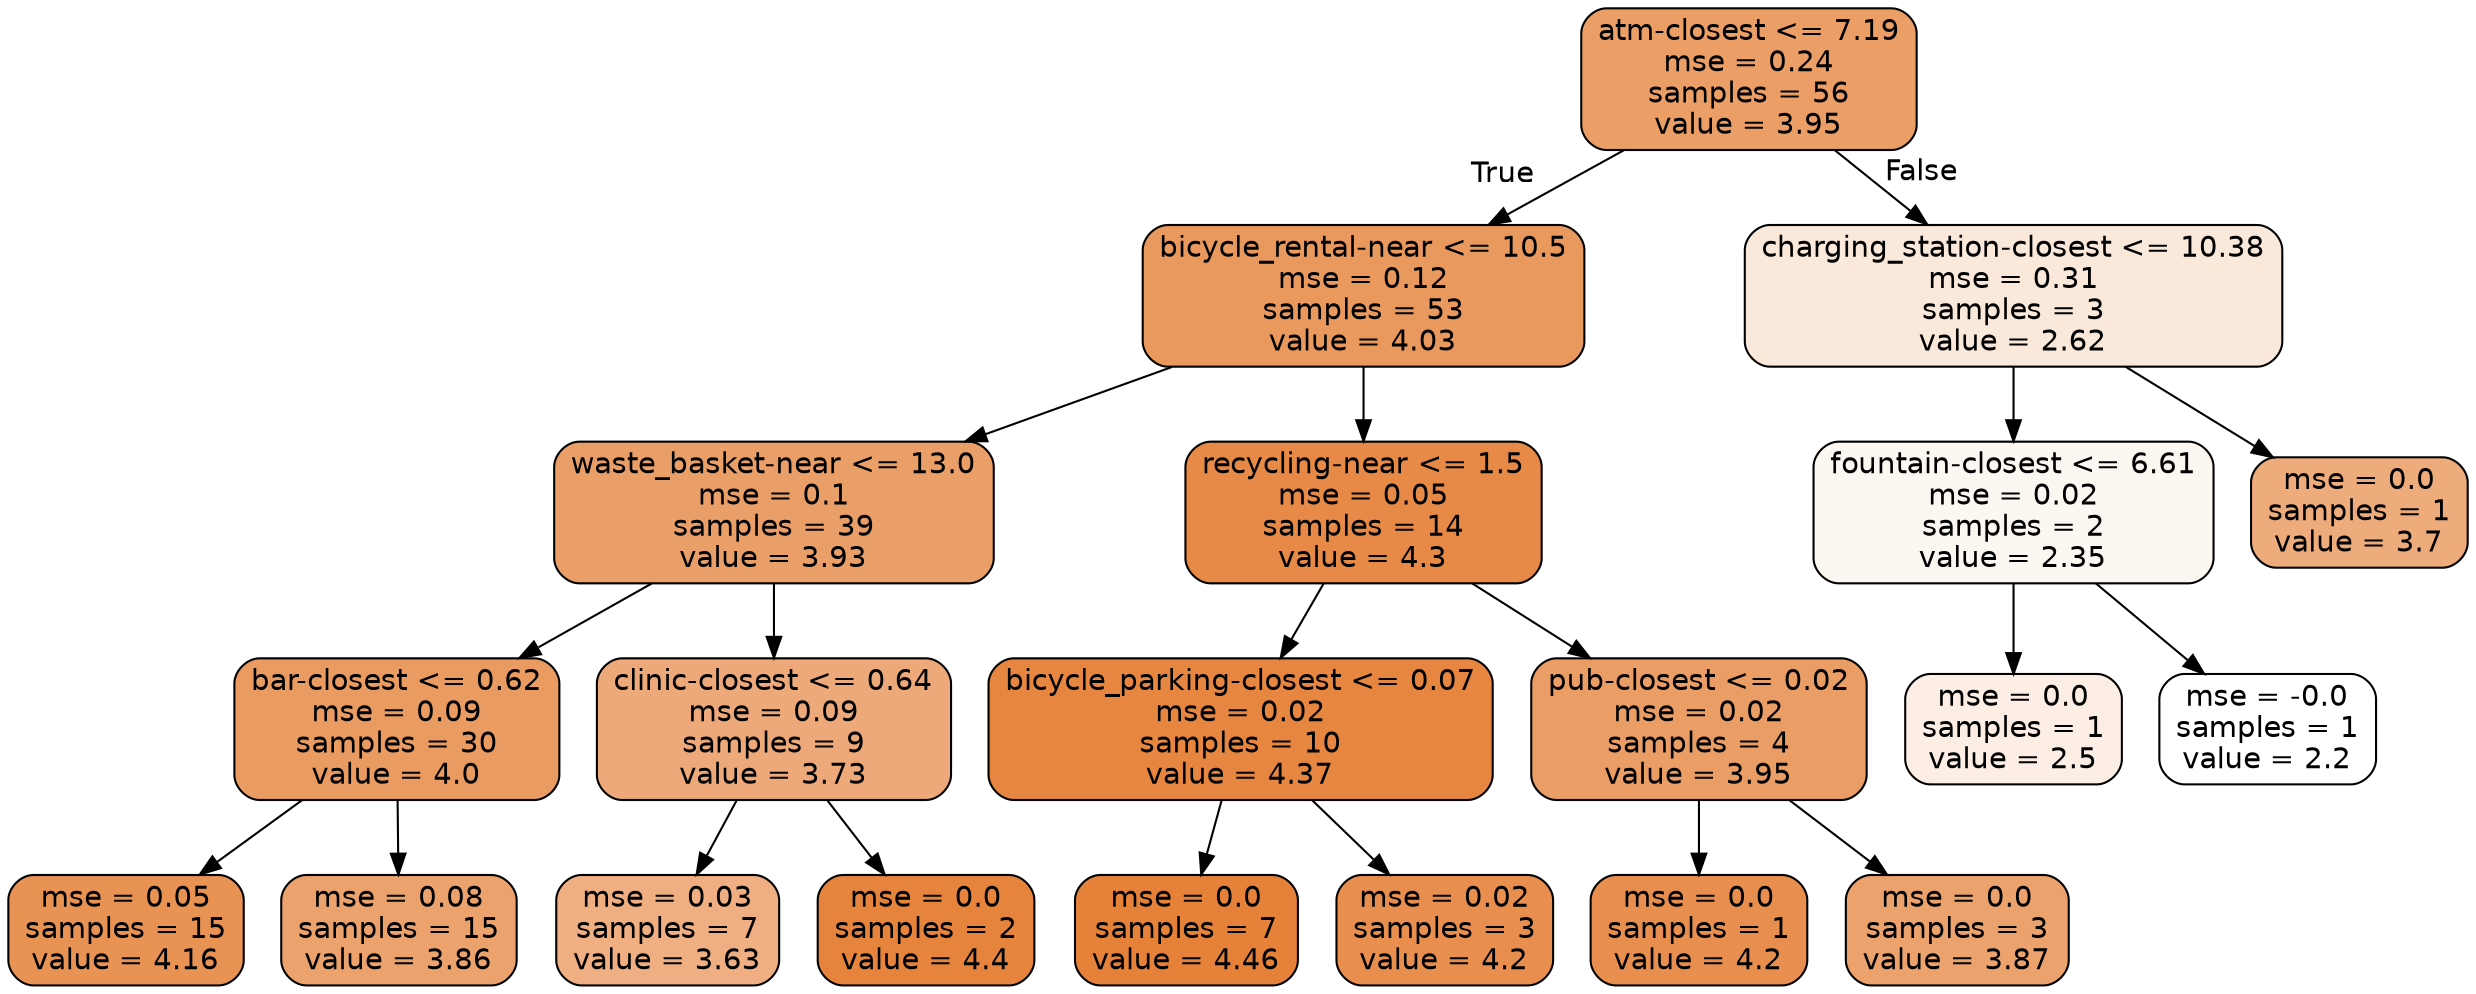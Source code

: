 digraph Tree {
node [shape=box, style="filled, rounded", color="black", fontname=helvetica] ;
edge [fontname=helvetica] ;
0 [label="atm-closest <= 7.19\nmse = 0.24\nsamples = 56\nvalue = 3.95", fillcolor="#eb9e66"] ;
1 [label="bicycle_rental-near <= 10.5\nmse = 0.12\nsamples = 53\nvalue = 4.03", fillcolor="#ea995e"] ;
0 -> 1 [labeldistance=2.5, labelangle=45, headlabel="True"] ;
3 [label="waste_basket-near <= 13.0\nmse = 0.1\nsamples = 39\nvalue = 3.93", fillcolor="#eb9f68"] ;
1 -> 3 ;
7 [label="bar-closest <= 0.62\nmse = 0.09\nsamples = 30\nvalue = 4.0", fillcolor="#ea9b61"] ;
3 -> 7 ;
11 [label="mse = 0.05\nsamples = 15\nvalue = 4.16", fillcolor="#e89253"] ;
7 -> 11 ;
12 [label="mse = 0.08\nsamples = 15\nvalue = 3.86", fillcolor="#eca26d"] ;
7 -> 12 ;
8 [label="clinic-closest <= 0.64\nmse = 0.09\nsamples = 9\nvalue = 3.73", fillcolor="#eda979"] ;
3 -> 8 ;
9 [label="mse = 0.03\nsamples = 7\nvalue = 3.63", fillcolor="#efaf82"] ;
8 -> 9 ;
10 [label="mse = 0.0\nsamples = 2\nvalue = 4.4", fillcolor="#e6843e"] ;
8 -> 10 ;
4 [label="recycling-near <= 1.5\nmse = 0.05\nsamples = 14\nvalue = 4.3", fillcolor="#e78a47"] ;
1 -> 4 ;
13 [label="bicycle_parking-closest <= 0.07\nmse = 0.02\nsamples = 10\nvalue = 4.37", fillcolor="#e68641"] ;
4 -> 13 ;
15 [label="mse = 0.0\nsamples = 7\nvalue = 4.46", fillcolor="#e58139"] ;
13 -> 15 ;
16 [label="mse = 0.02\nsamples = 3\nvalue = 4.2", fillcolor="#e88f50"] ;
13 -> 16 ;
14 [label="pub-closest <= 0.02\nmse = 0.02\nsamples = 4\nvalue = 3.95", fillcolor="#eb9d66"] ;
4 -> 14 ;
19 [label="mse = 0.0\nsamples = 1\nvalue = 4.2", fillcolor="#e88f50"] ;
14 -> 19 ;
20 [label="mse = 0.0\nsamples = 3\nvalue = 3.87", fillcolor="#eca26d"] ;
14 -> 20 ;
2 [label="charging_station-closest <= 10.38\nmse = 0.31\nsamples = 3\nvalue = 2.62", fillcolor="#fae8da"] ;
0 -> 2 [labeldistance=2.5, labelangle=-45, headlabel="False"] ;
5 [label="fountain-closest <= 6.61\nmse = 0.02\nsamples = 2\nvalue = 2.35", fillcolor="#fdf7f2"] ;
2 -> 5 ;
17 [label="mse = 0.0\nsamples = 1\nvalue = 2.5", fillcolor="#fceee5"] ;
5 -> 17 ;
18 [label="mse = -0.0\nsamples = 1\nvalue = 2.2", fillcolor="#ffffff"] ;
5 -> 18 ;
6 [label="mse = 0.0\nsamples = 1\nvalue = 3.7", fillcolor="#eeab7b"] ;
2 -> 6 ;
}